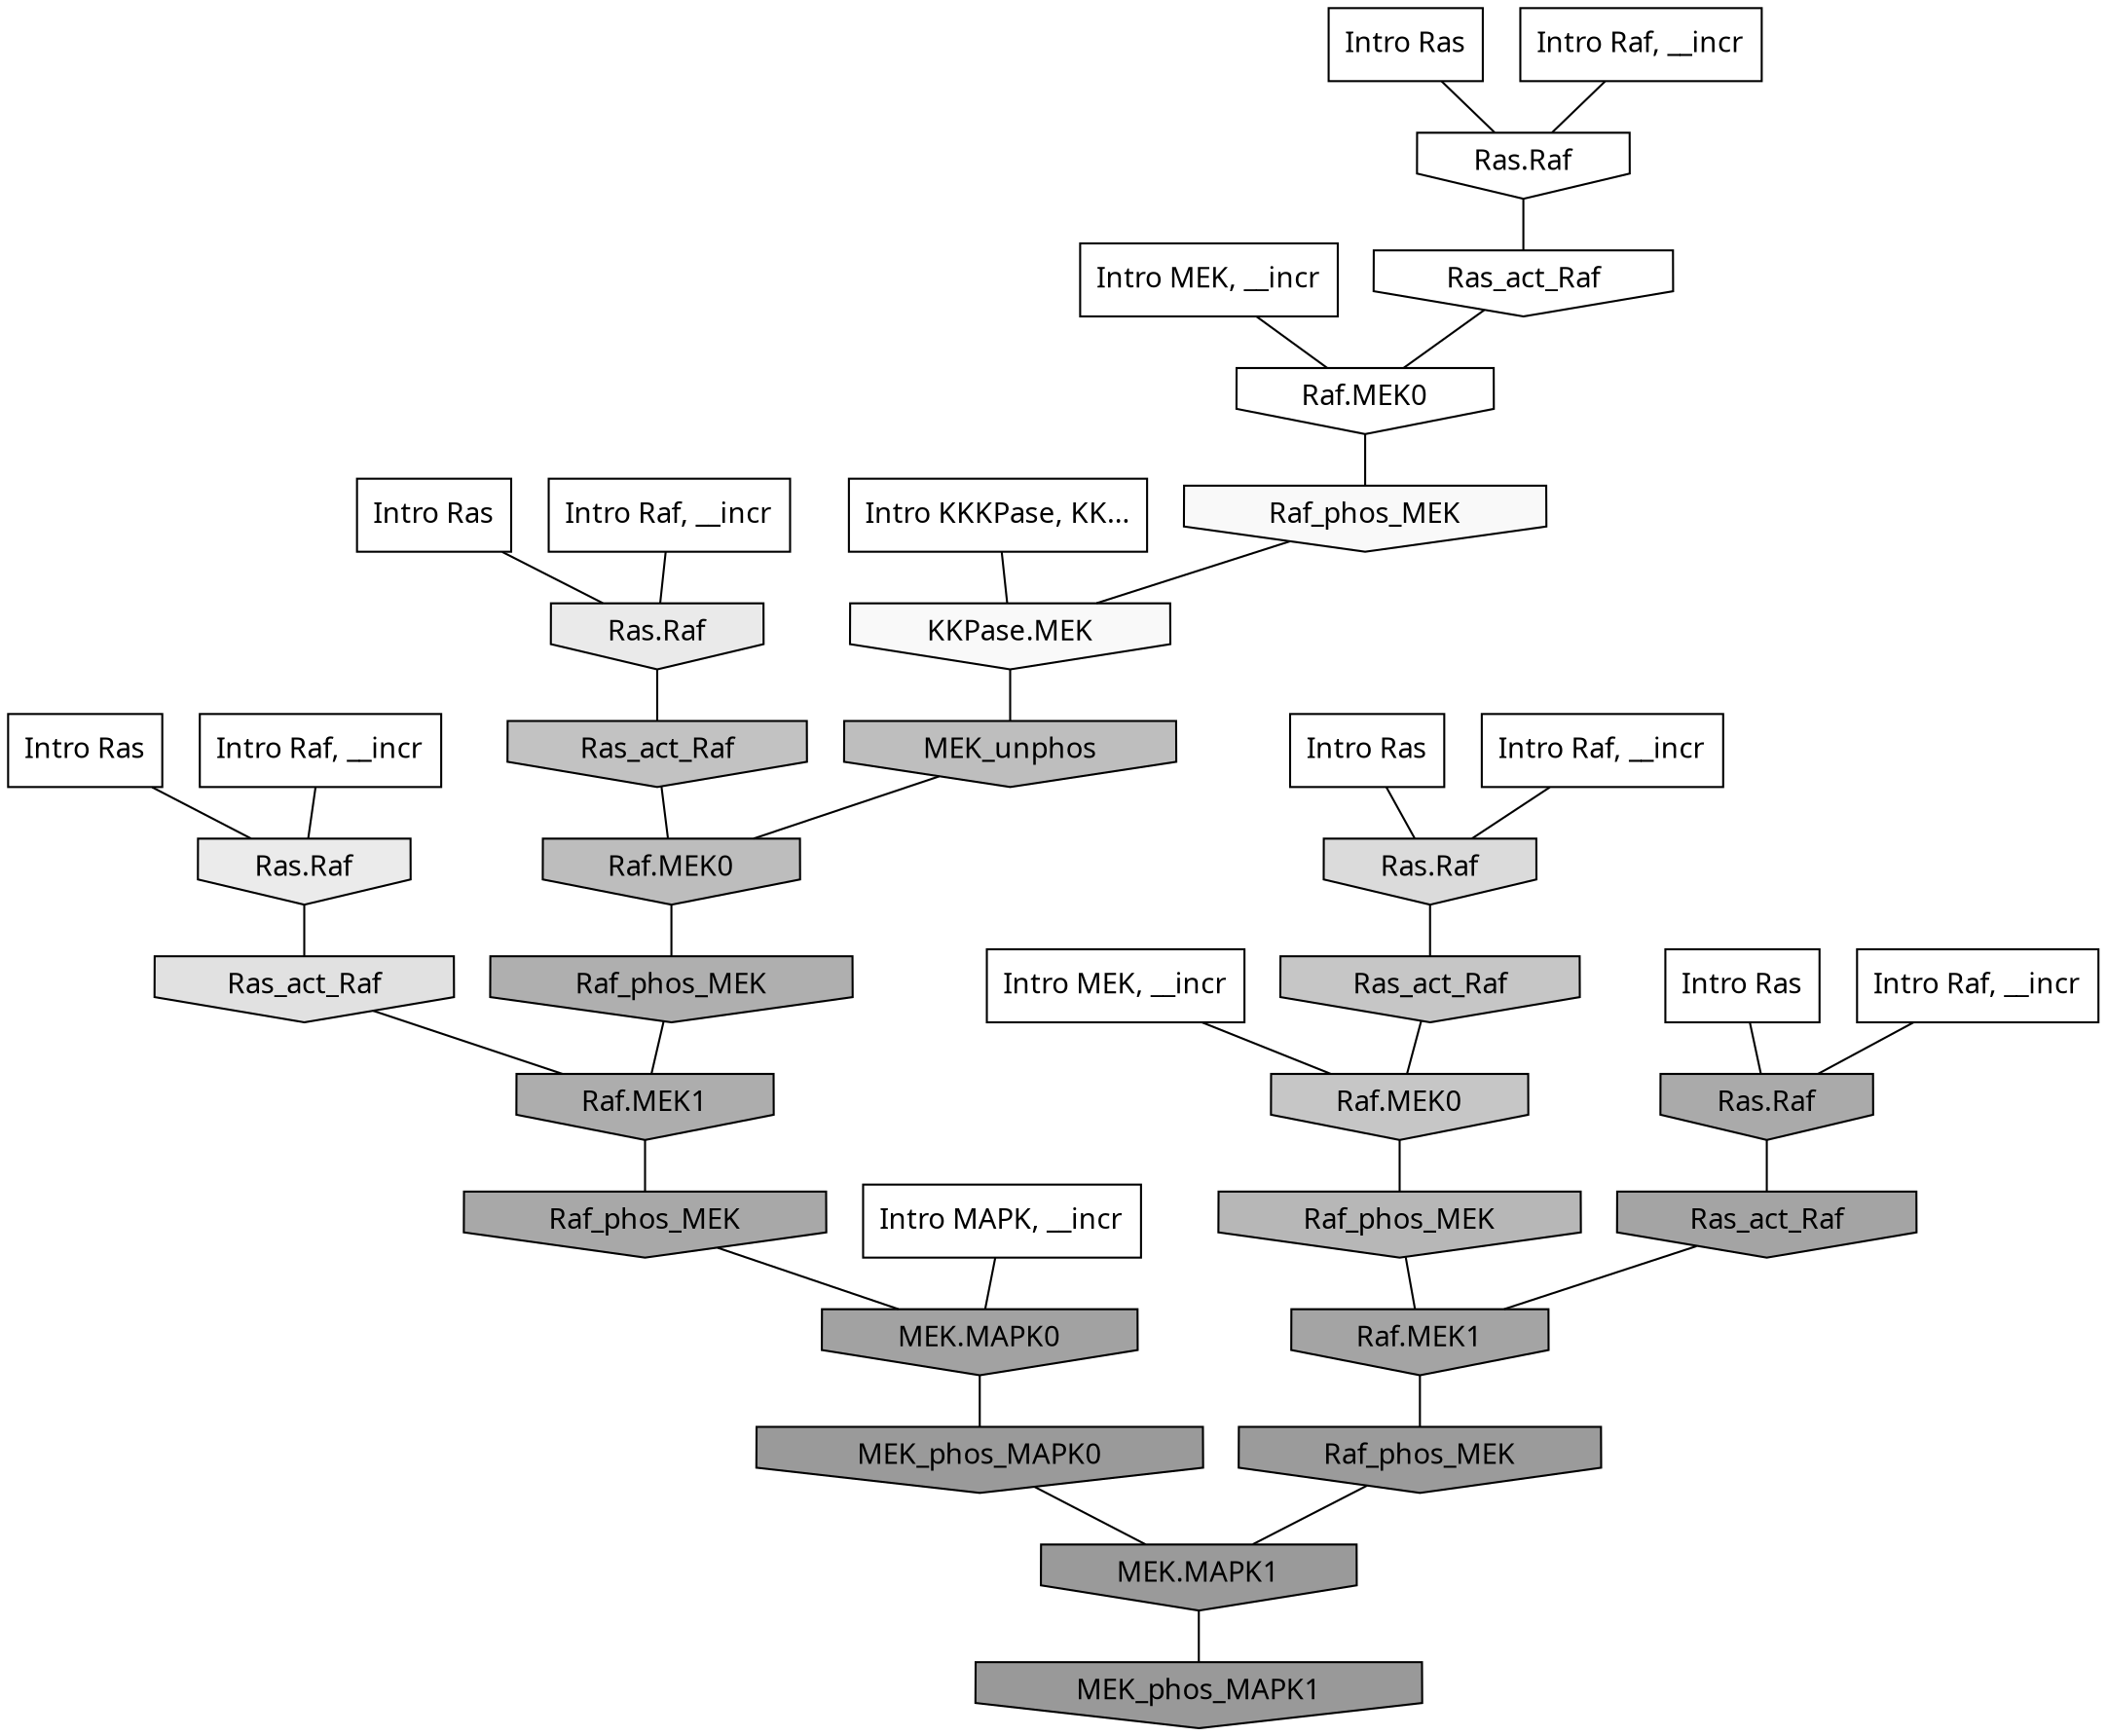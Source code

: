 digraph G{
  rankdir="TB";
  ranksep=0.30;
  node [fontname="CMU Serif"];
  edge [fontname="CMU Serif"];
  
  11 [label="Intro Ras", shape=rectangle, style=filled, fillcolor="0.000 0.000 1.000"]
  
  16 [label="Intro Ras", shape=rectangle, style=filled, fillcolor="0.000 0.000 1.000"]
  
  19 [label="Intro Ras", shape=rectangle, style=filled, fillcolor="0.000 0.000 1.000"]
  
  64 [label="Intro Ras", shape=rectangle, style=filled, fillcolor="0.000 0.000 1.000"]
  
  85 [label="Intro Ras", shape=rectangle, style=filled, fillcolor="0.000 0.000 1.000"]
  
  466 [label="Intro Raf, __incr", shape=rectangle, style=filled, fillcolor="0.000 0.000 1.000"]
  
  472 [label="Intro Raf, __incr", shape=rectangle, style=filled, fillcolor="0.000 0.000 1.000"]
  
  1038 [label="Intro Raf, __incr", shape=rectangle, style=filled, fillcolor="0.000 0.000 1.000"]
  
  1091 [label="Intro Raf, __incr", shape=rectangle, style=filled, fillcolor="0.000 0.000 1.000"]
  
  1094 [label="Intro Raf, __incr", shape=rectangle, style=filled, fillcolor="0.000 0.000 1.000"]
  
  1302 [label="Intro MEK, __incr", shape=rectangle, style=filled, fillcolor="0.000 0.000 1.000"]
  
  1922 [label="Intro MEK, __incr", shape=rectangle, style=filled, fillcolor="0.000 0.000 1.000"]
  
  2285 [label="Intro MAPK, __incr", shape=rectangle, style=filled, fillcolor="0.000 0.000 1.000"]
  
  3166 [label="Intro KKKPase, KK...", shape=rectangle, style=filled, fillcolor="0.000 0.000 1.000"]
  
  3281 [label="Ras.Raf", shape=invhouse, style=filled, fillcolor="0.000 0.000 1.000"]
  
  3304 [label="Ras_act_Raf", shape=invhouse, style=filled, fillcolor="0.000 0.000 1.000"]
  
  3307 [label="Raf.MEK0", shape=invhouse, style=filled, fillcolor="0.000 0.000 1.000"]
  
  3484 [label="Raf_phos_MEK", shape=invhouse, style=filled, fillcolor="0.000 0.000 0.975"]
  
  3491 [label="KKPase.MEK", shape=invhouse, style=filled, fillcolor="0.000 0.000 0.974"]
  
  4185 [label="Ras.Raf", shape=invhouse, style=filled, fillcolor="0.000 0.000 0.918"]
  
  4227 [label="Ras.Raf", shape=invhouse, style=filled, fillcolor="0.000 0.000 0.916"]
  
  4825 [label="Ras_act_Raf", shape=invhouse, style=filled, fillcolor="0.000 0.000 0.880"]
  
  5234 [label="Ras.Raf", shape=invhouse, style=filled, fillcolor="0.000 0.000 0.856"]
  
  7056 [label="Ras_act_Raf", shape=invhouse, style=filled, fillcolor="0.000 0.000 0.775"]
  
  7060 [label="Raf.MEK0", shape=invhouse, style=filled, fillcolor="0.000 0.000 0.775"]
  
  7633 [label="Ras_act_Raf", shape=invhouse, style=filled, fillcolor="0.000 0.000 0.759"]
  
  8040 [label="MEK_unphos", shape=invhouse, style=filled, fillcolor="0.000 0.000 0.746"]
  
  8260 [label="Raf.MEK0", shape=invhouse, style=filled, fillcolor="0.000 0.000 0.741"]
  
  9135 [label="Raf_phos_MEK", shape=invhouse, style=filled, fillcolor="0.000 0.000 0.716"]
  
  10590 [label="Raf_phos_MEK", shape=invhouse, style=filled, fillcolor="0.000 0.000 0.686"]
  
  11012 [label="Raf.MEK1", shape=invhouse, style=filled, fillcolor="0.000 0.000 0.678"]
  
  11707 [label="Ras.Raf", shape=invhouse, style=filled, fillcolor="0.000 0.000 0.666"]
  
  12274 [label="Raf_phos_MEK", shape=invhouse, style=filled, fillcolor="0.000 0.000 0.657"]
  
  13139 [label="Ras_act_Raf", shape=invhouse, style=filled, fillcolor="0.000 0.000 0.644"]
  
  13148 [label="Raf.MEK1", shape=invhouse, style=filled, fillcolor="0.000 0.000 0.644"]
  
  13907 [label="MEK.MAPK0", shape=invhouse, style=filled, fillcolor="0.000 0.000 0.633"]
  
  15811 [label="Raf_phos_MEK", shape=invhouse, style=filled, fillcolor="0.000 0.000 0.606"]
  
  15847 [label="MEK_phos_MAPK0", shape=invhouse, style=filled, fillcolor="0.000 0.000 0.605"]
  
  15848 [label="MEK.MAPK1", shape=invhouse, style=filled, fillcolor="0.000 0.000 0.605"]
  
  16105 [label="MEK_phos_MAPK1", shape=invhouse, style=filled, fillcolor="0.000 0.000 0.600"]
  
  
  15848 -> 16105 [dir=none, color="0.000 0.000 0.000"] 
  15847 -> 15848 [dir=none, color="0.000 0.000 0.000"] 
  15811 -> 15848 [dir=none, color="0.000 0.000 0.000"] 
  13907 -> 15847 [dir=none, color="0.000 0.000 0.000"] 
  13148 -> 15811 [dir=none, color="0.000 0.000 0.000"] 
  13139 -> 13148 [dir=none, color="0.000 0.000 0.000"] 
  12274 -> 13907 [dir=none, color="0.000 0.000 0.000"] 
  11707 -> 13139 [dir=none, color="0.000 0.000 0.000"] 
  11012 -> 12274 [dir=none, color="0.000 0.000 0.000"] 
  10590 -> 11012 [dir=none, color="0.000 0.000 0.000"] 
  9135 -> 13148 [dir=none, color="0.000 0.000 0.000"] 
  8260 -> 10590 [dir=none, color="0.000 0.000 0.000"] 
  8040 -> 8260 [dir=none, color="0.000 0.000 0.000"] 
  7633 -> 8260 [dir=none, color="0.000 0.000 0.000"] 
  7060 -> 9135 [dir=none, color="0.000 0.000 0.000"] 
  7056 -> 7060 [dir=none, color="0.000 0.000 0.000"] 
  5234 -> 7056 [dir=none, color="0.000 0.000 0.000"] 
  4825 -> 11012 [dir=none, color="0.000 0.000 0.000"] 
  4227 -> 7633 [dir=none, color="0.000 0.000 0.000"] 
  4185 -> 4825 [dir=none, color="0.000 0.000 0.000"] 
  3491 -> 8040 [dir=none, color="0.000 0.000 0.000"] 
  3484 -> 3491 [dir=none, color="0.000 0.000 0.000"] 
  3307 -> 3484 [dir=none, color="0.000 0.000 0.000"] 
  3304 -> 3307 [dir=none, color="0.000 0.000 0.000"] 
  3281 -> 3304 [dir=none, color="0.000 0.000 0.000"] 
  3166 -> 3491 [dir=none, color="0.000 0.000 0.000"] 
  2285 -> 13907 [dir=none, color="0.000 0.000 0.000"] 
  1922 -> 7060 [dir=none, color="0.000 0.000 0.000"] 
  1302 -> 3307 [dir=none, color="0.000 0.000 0.000"] 
  1094 -> 5234 [dir=none, color="0.000 0.000 0.000"] 
  1091 -> 4227 [dir=none, color="0.000 0.000 0.000"] 
  1038 -> 4185 [dir=none, color="0.000 0.000 0.000"] 
  472 -> 3281 [dir=none, color="0.000 0.000 0.000"] 
  466 -> 11707 [dir=none, color="0.000 0.000 0.000"] 
  85 -> 5234 [dir=none, color="0.000 0.000 0.000"] 
  64 -> 3281 [dir=none, color="0.000 0.000 0.000"] 
  19 -> 4227 [dir=none, color="0.000 0.000 0.000"] 
  16 -> 11707 [dir=none, color="0.000 0.000 0.000"] 
  11 -> 4185 [dir=none, color="0.000 0.000 0.000"] 
  
  }
